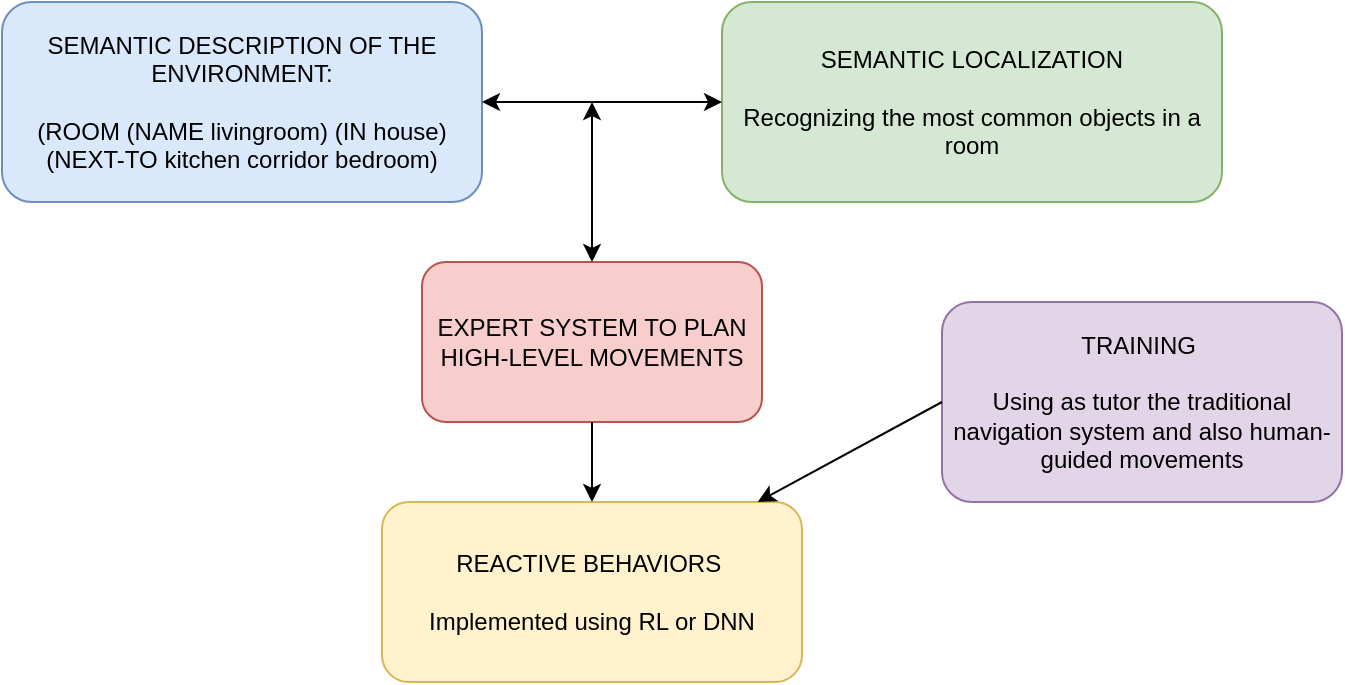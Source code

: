 <mxfile version="24.7.17">
  <diagram name="Page-1" id="HJyucbCn0e5oC5vZJ6M8">
    <mxGraphModel dx="1362" dy="843" grid="1" gridSize="10" guides="1" tooltips="1" connect="1" arrows="1" fold="1" page="1" pageScale="1" pageWidth="850" pageHeight="1100" math="0" shadow="0">
      <root>
        <mxCell id="0" />
        <mxCell id="1" parent="0" />
        <mxCell id="OpJtiOlrjxHDp4OnKL4W-1" value="SEMANTIC DESCRIPTION OF THE ENVIRONMENT:&lt;div&gt;&lt;br&gt;&lt;div&gt;(ROOM (NAME livingroom) (IN house) (NEXT-TO kitchen corridor bedroom)&lt;/div&gt;&lt;/div&gt;" style="rounded=1;whiteSpace=wrap;html=1;fillColor=#dae8fc;strokeColor=#6c8ebf;" vertex="1" parent="1">
          <mxGeometry x="110" y="50" width="240" height="100" as="geometry" />
        </mxCell>
        <mxCell id="OpJtiOlrjxHDp4OnKL4W-2" value="EXPERT SYSTEM TO PLAN HIGH-LEVEL MOVEMENTS" style="rounded=1;whiteSpace=wrap;html=1;fillColor=#f8cecc;strokeColor=#b85450;" vertex="1" parent="1">
          <mxGeometry x="320" y="180" width="170" height="80" as="geometry" />
        </mxCell>
        <mxCell id="OpJtiOlrjxHDp4OnKL4W-3" value="SEMANTIC LOCALIZATION&lt;div&gt;&lt;br&gt;&lt;/div&gt;&lt;div&gt;Recognizing the most common objects in a room&lt;/div&gt;" style="rounded=1;whiteSpace=wrap;html=1;fillColor=#d5e8d4;strokeColor=#82b366;" vertex="1" parent="1">
          <mxGeometry x="470" y="50" width="250" height="100" as="geometry" />
        </mxCell>
        <mxCell id="OpJtiOlrjxHDp4OnKL4W-4" value="REACTIVE BEHAVIORS&amp;nbsp;&lt;div&gt;&lt;br&gt;&lt;/div&gt;&lt;div&gt;Implemented using RL or DNN&lt;/div&gt;" style="rounded=1;whiteSpace=wrap;html=1;fillColor=#fff2cc;strokeColor=#d6b656;" vertex="1" parent="1">
          <mxGeometry x="300" y="300" width="210" height="90" as="geometry" />
        </mxCell>
        <mxCell id="OpJtiOlrjxHDp4OnKL4W-5" value="TRAINING&amp;nbsp;&lt;div&gt;&lt;br&gt;&lt;/div&gt;&lt;div&gt;Using as tutor the traditional navigation system and also human-guided movements&lt;/div&gt;" style="rounded=1;whiteSpace=wrap;html=1;fillColor=#e1d5e7;strokeColor=#9673a6;" vertex="1" parent="1">
          <mxGeometry x="580" y="200" width="200" height="100" as="geometry" />
        </mxCell>
        <mxCell id="OpJtiOlrjxHDp4OnKL4W-6" value="" style="endArrow=classic;startArrow=classic;html=1;rounded=0;entryX=0;entryY=0.5;entryDx=0;entryDy=0;exitX=1;exitY=0.5;exitDx=0;exitDy=0;" edge="1" parent="1" source="OpJtiOlrjxHDp4OnKL4W-1" target="OpJtiOlrjxHDp4OnKL4W-3">
          <mxGeometry width="50" height="50" relative="1" as="geometry">
            <mxPoint x="400" y="460" as="sourcePoint" />
            <mxPoint x="450" y="410" as="targetPoint" />
          </mxGeometry>
        </mxCell>
        <mxCell id="OpJtiOlrjxHDp4OnKL4W-7" value="" style="endArrow=classic;startArrow=classic;html=1;rounded=0;exitX=0.5;exitY=0;exitDx=0;exitDy=0;" edge="1" parent="1" source="OpJtiOlrjxHDp4OnKL4W-2">
          <mxGeometry width="50" height="50" relative="1" as="geometry">
            <mxPoint x="400" y="460" as="sourcePoint" />
            <mxPoint x="405" y="100" as="targetPoint" />
          </mxGeometry>
        </mxCell>
        <mxCell id="OpJtiOlrjxHDp4OnKL4W-8" value="" style="endArrow=classic;html=1;rounded=0;exitX=0.5;exitY=1;exitDx=0;exitDy=0;" edge="1" parent="1" source="OpJtiOlrjxHDp4OnKL4W-2" target="OpJtiOlrjxHDp4OnKL4W-4">
          <mxGeometry width="50" height="50" relative="1" as="geometry">
            <mxPoint x="400" y="460" as="sourcePoint" />
            <mxPoint x="450" y="410" as="targetPoint" />
          </mxGeometry>
        </mxCell>
        <mxCell id="OpJtiOlrjxHDp4OnKL4W-9" value="" style="endArrow=classic;html=1;rounded=0;exitX=0;exitY=0.5;exitDx=0;exitDy=0;" edge="1" parent="1" source="OpJtiOlrjxHDp4OnKL4W-5" target="OpJtiOlrjxHDp4OnKL4W-4">
          <mxGeometry width="50" height="50" relative="1" as="geometry">
            <mxPoint x="400" y="460" as="sourcePoint" />
            <mxPoint x="450" y="410" as="targetPoint" />
          </mxGeometry>
        </mxCell>
      </root>
    </mxGraphModel>
  </diagram>
</mxfile>
